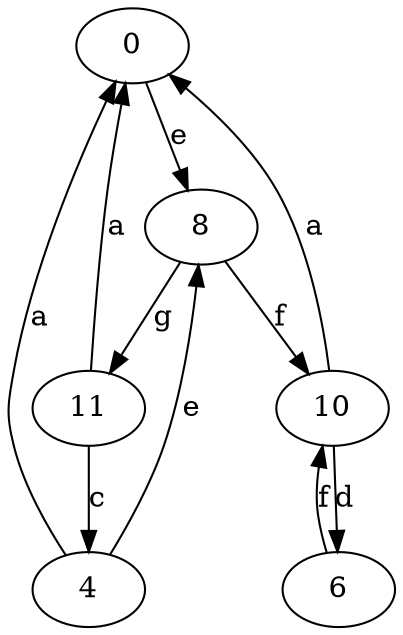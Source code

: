 strict digraph  {
0;
4;
6;
8;
10;
11;
0 -> 8  [label=e];
4 -> 0  [label=a];
4 -> 8  [label=e];
6 -> 10  [label=f];
8 -> 10  [label=f];
8 -> 11  [label=g];
10 -> 0  [label=a];
10 -> 6  [label=d];
11 -> 0  [label=a];
11 -> 4  [label=c];
}
